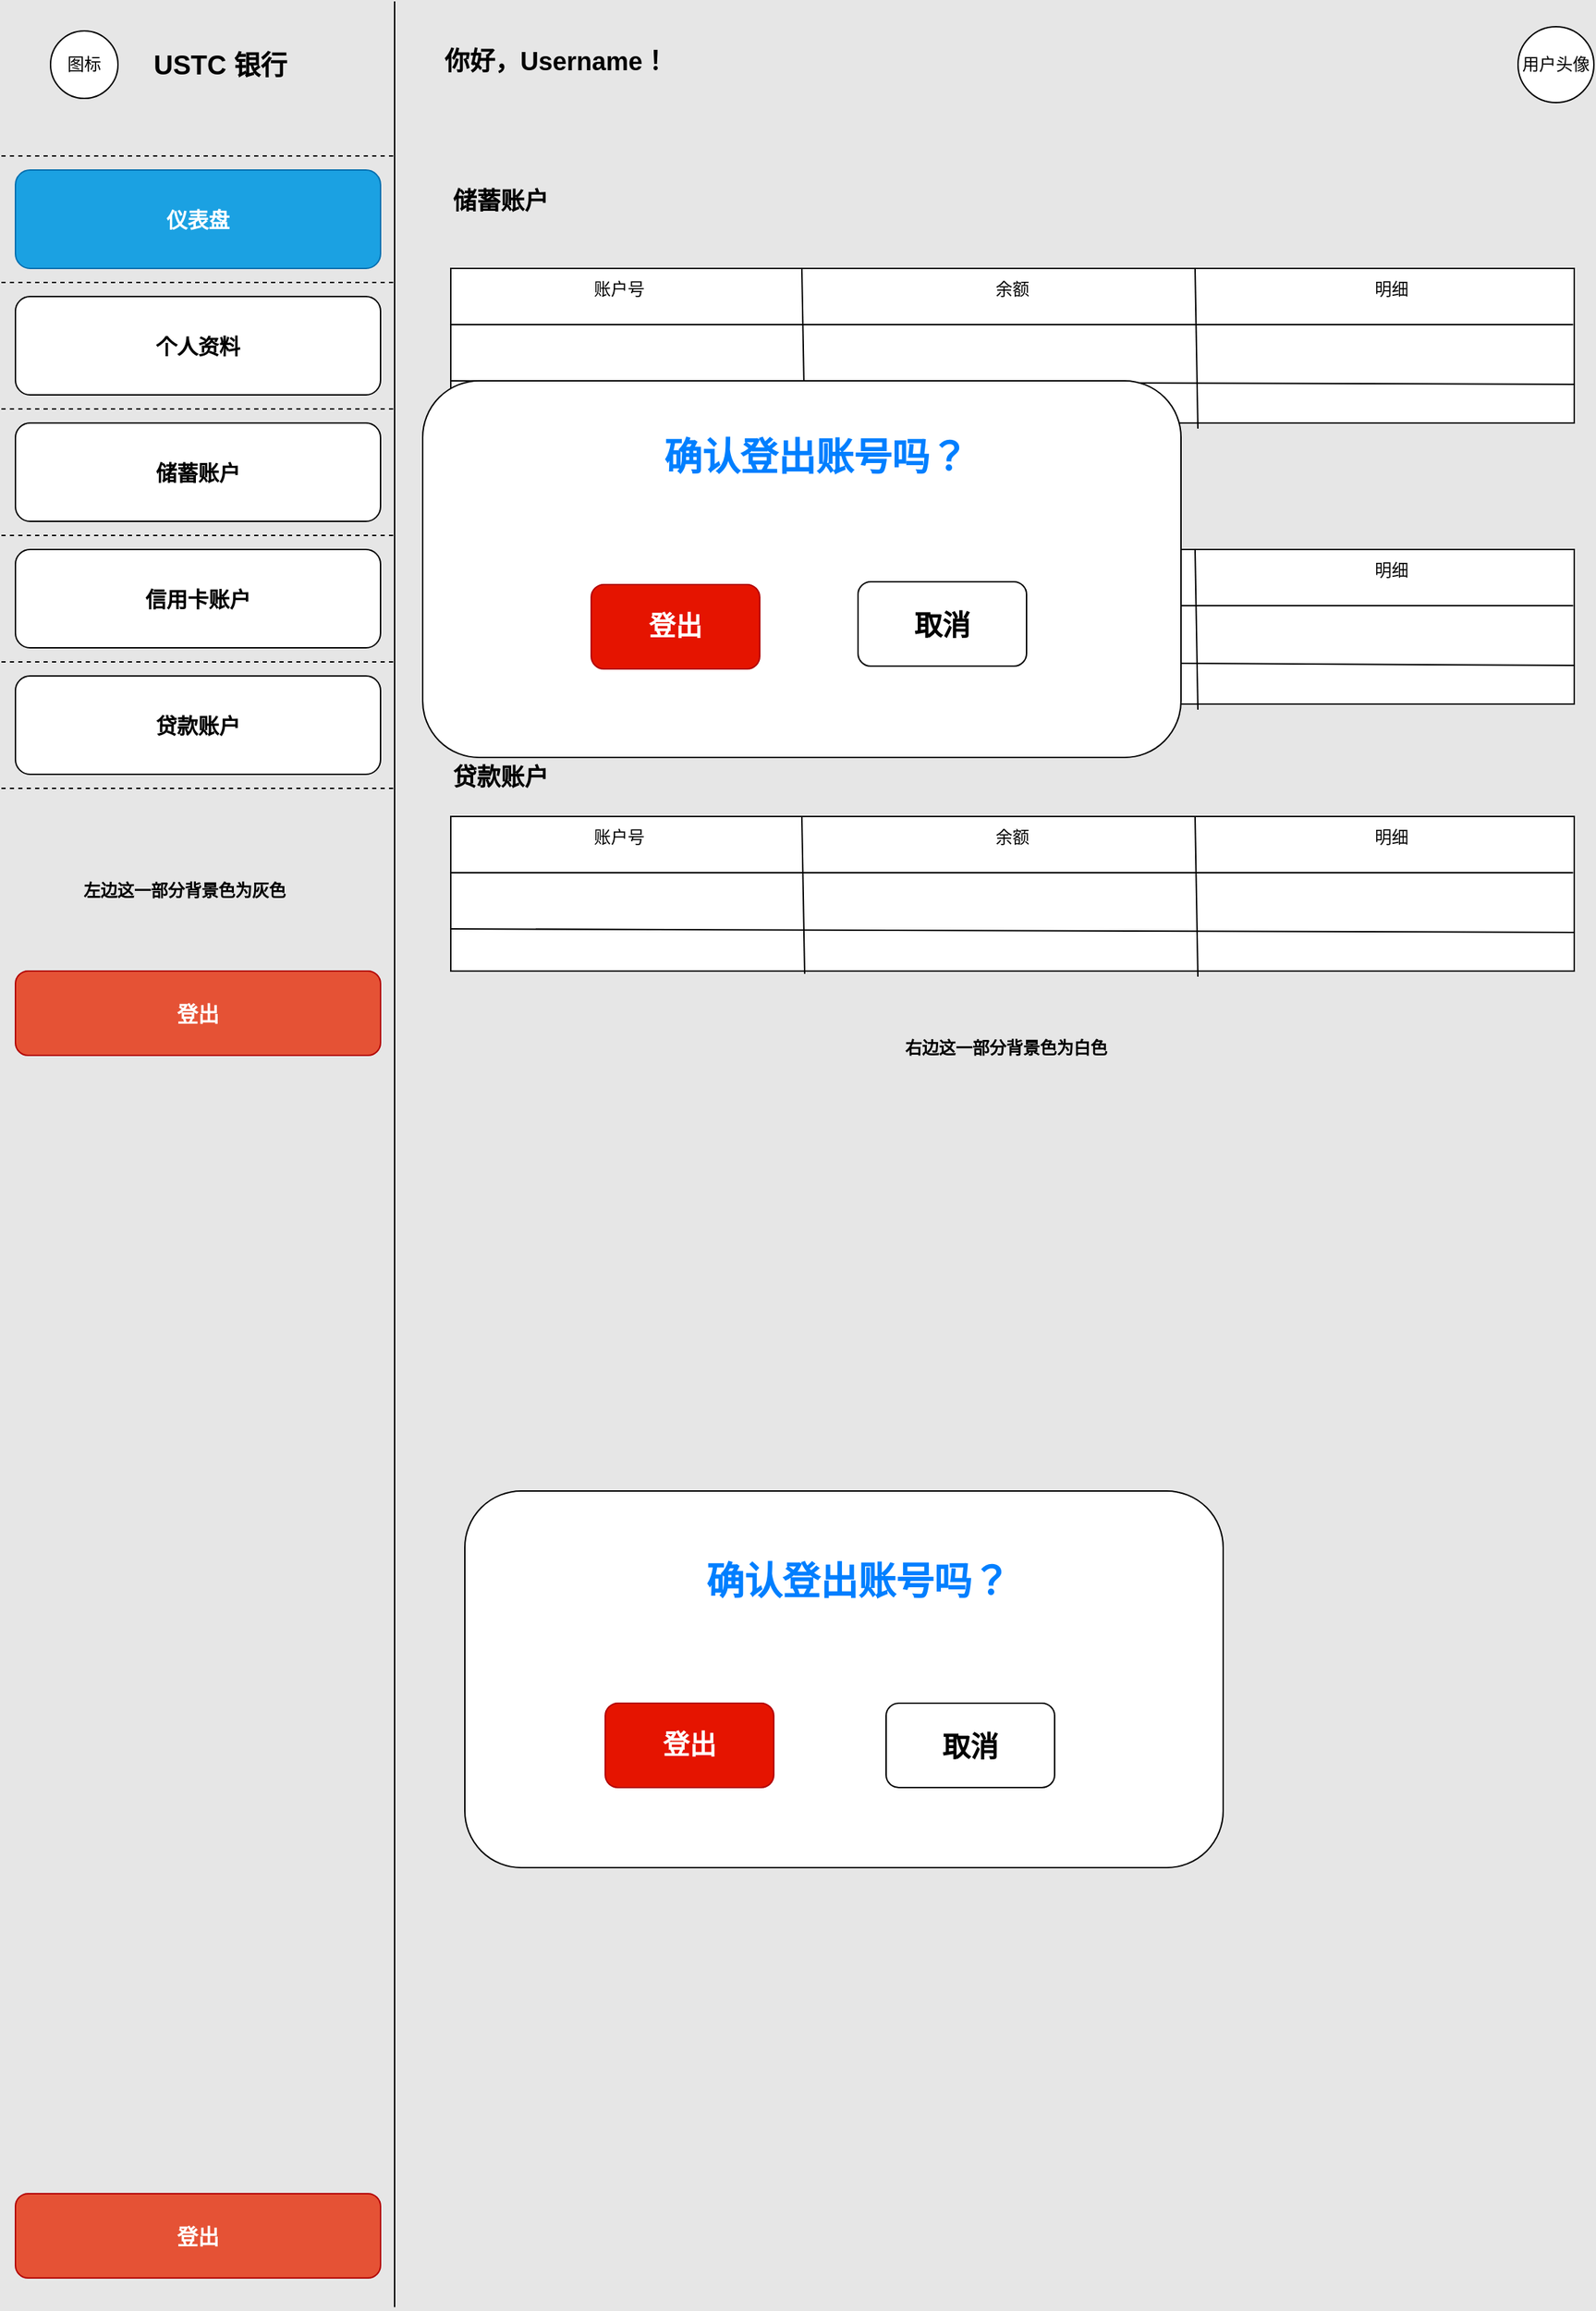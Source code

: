 <mxfile version="21.2.8" type="device">
  <diagram name="第 1 页" id="4vGoqL806USBXNcvkwfP">
    <mxGraphModel dx="1436" dy="968" grid="1" gridSize="10" guides="1" tooltips="1" connect="1" arrows="1" fold="1" page="1" pageScale="1" pageWidth="1169" pageHeight="827" background="#E6E6E6" math="0" shadow="0">
      <root>
        <mxCell id="0" />
        <mxCell id="1" parent="0" />
        <mxCell id="o5Z0VYPzJjEHvDfd18LR-1" value="" style="endArrow=none;html=1;rounded=0;" edge="1" parent="1">
          <mxGeometry width="50" height="50" relative="1" as="geometry">
            <mxPoint x="280" y="1640.784" as="sourcePoint" />
            <mxPoint x="280" as="targetPoint" />
          </mxGeometry>
        </mxCell>
        <mxCell id="o5Z0VYPzJjEHvDfd18LR-2" value="" style="endArrow=none;html=1;rounded=0;dashed=1;" edge="1" parent="1">
          <mxGeometry width="50" height="50" relative="1" as="geometry">
            <mxPoint y="110" as="sourcePoint" />
            <mxPoint x="280" y="110" as="targetPoint" />
          </mxGeometry>
        </mxCell>
        <mxCell id="o5Z0VYPzJjEHvDfd18LR-3" value="&lt;b style=&quot;&quot;&gt;&lt;font style=&quot;font-size: 19px;&quot;&gt;USTC 银行&lt;/font&gt;&lt;/b&gt;" style="text;html=1;strokeColor=none;fillColor=none;align=center;verticalAlign=middle;whiteSpace=wrap;rounded=0;" vertex="1" parent="1">
          <mxGeometry x="94" y="28" width="124" height="36" as="geometry" />
        </mxCell>
        <mxCell id="o5Z0VYPzJjEHvDfd18LR-4" value="图标" style="ellipse;whiteSpace=wrap;html=1;aspect=fixed;rounded=0;" vertex="1" parent="1">
          <mxGeometry x="35" y="21" width="48" height="48" as="geometry" />
        </mxCell>
        <mxCell id="o5Z0VYPzJjEHvDfd18LR-5" value="" style="endArrow=none;html=1;rounded=0;dashed=1;" edge="1" parent="1">
          <mxGeometry width="50" height="50" relative="1" as="geometry">
            <mxPoint y="200" as="sourcePoint" />
            <mxPoint x="280" y="200" as="targetPoint" />
          </mxGeometry>
        </mxCell>
        <mxCell id="o5Z0VYPzJjEHvDfd18LR-6" value="" style="endArrow=none;html=1;rounded=0;dashed=1;" edge="1" parent="1">
          <mxGeometry width="50" height="50" relative="1" as="geometry">
            <mxPoint y="290" as="sourcePoint" />
            <mxPoint x="280" y="290" as="targetPoint" />
          </mxGeometry>
        </mxCell>
        <mxCell id="o5Z0VYPzJjEHvDfd18LR-7" value="" style="endArrow=none;html=1;rounded=0;dashed=1;" edge="1" parent="1">
          <mxGeometry width="50" height="50" relative="1" as="geometry">
            <mxPoint y="380" as="sourcePoint" />
            <mxPoint x="280" y="380" as="targetPoint" />
          </mxGeometry>
        </mxCell>
        <mxCell id="o5Z0VYPzJjEHvDfd18LR-8" value="" style="endArrow=none;html=1;rounded=0;dashed=1;" edge="1" parent="1">
          <mxGeometry width="50" height="50" relative="1" as="geometry">
            <mxPoint y="470" as="sourcePoint" />
            <mxPoint x="280" y="470" as="targetPoint" />
          </mxGeometry>
        </mxCell>
        <mxCell id="o5Z0VYPzJjEHvDfd18LR-9" value="" style="endArrow=none;html=1;rounded=0;dashed=1;" edge="1" parent="1">
          <mxGeometry width="50" height="50" relative="1" as="geometry">
            <mxPoint y="560" as="sourcePoint" />
            <mxPoint x="280" y="560" as="targetPoint" />
          </mxGeometry>
        </mxCell>
        <mxCell id="o5Z0VYPzJjEHvDfd18LR-10" value="&lt;b&gt;&lt;font style=&quot;font-size: 15px;&quot;&gt;仪表盘&lt;/font&gt;&lt;/b&gt;" style="rounded=1;whiteSpace=wrap;html=1;fillColor=#1ba1e2;fontColor=#ffffff;strokeColor=#006EAF;" vertex="1" parent="1">
          <mxGeometry x="10" y="120" width="260" height="70" as="geometry" />
        </mxCell>
        <mxCell id="o5Z0VYPzJjEHvDfd18LR-11" value="&lt;b&gt;&lt;font style=&quot;font-size: 15px;&quot;&gt;个人资料&lt;/font&gt;&lt;/b&gt;" style="rounded=1;whiteSpace=wrap;html=1;" vertex="1" parent="1">
          <mxGeometry x="10" y="210" width="260" height="70" as="geometry" />
        </mxCell>
        <mxCell id="o5Z0VYPzJjEHvDfd18LR-12" value="&lt;b&gt;&lt;font style=&quot;font-size: 15px;&quot;&gt;储蓄账户&lt;/font&gt;&lt;/b&gt;" style="rounded=1;whiteSpace=wrap;html=1;" vertex="1" parent="1">
          <mxGeometry x="10" y="300" width="260" height="70" as="geometry" />
        </mxCell>
        <mxCell id="o5Z0VYPzJjEHvDfd18LR-13" value="&lt;b&gt;&lt;font style=&quot;font-size: 15px;&quot;&gt;信用卡账户&lt;/font&gt;&lt;/b&gt;" style="rounded=1;whiteSpace=wrap;html=1;" vertex="1" parent="1">
          <mxGeometry x="10" y="390" width="260" height="70" as="geometry" />
        </mxCell>
        <mxCell id="o5Z0VYPzJjEHvDfd18LR-14" value="&lt;b&gt;&lt;font style=&quot;font-size: 15px;&quot;&gt;贷款账户&lt;/font&gt;&lt;/b&gt;" style="rounded=1;whiteSpace=wrap;html=1;" vertex="1" parent="1">
          <mxGeometry x="10" y="480" width="260" height="70" as="geometry" />
        </mxCell>
        <mxCell id="o5Z0VYPzJjEHvDfd18LR-15" value="&lt;b&gt;&lt;font style=&quot;font-size: 15px;&quot;&gt;登出&lt;/font&gt;&lt;/b&gt;" style="rounded=1;whiteSpace=wrap;html=1;fillColor=#E55235;strokeColor=#B20000;fontColor=#ffffff;" vertex="1" parent="1">
          <mxGeometry x="10" y="690" width="260" height="60" as="geometry" />
        </mxCell>
        <mxCell id="o5Z0VYPzJjEHvDfd18LR-16" value="&lt;b&gt;左边这一部分背景色为灰色&lt;/b&gt;" style="text;html=1;align=center;verticalAlign=middle;resizable=0;points=[];autosize=1;strokeColor=none;fillColor=none;" vertex="1" parent="1">
          <mxGeometry x="45" y="618" width="170" height="30" as="geometry" />
        </mxCell>
        <mxCell id="o5Z0VYPzJjEHvDfd18LR-17" value="&lt;b&gt;&lt;font style=&quot;font-size: 18px;&quot;&gt;你好，Username！&lt;/font&gt;&lt;/b&gt;" style="text;html=1;strokeColor=none;fillColor=none;align=center;verticalAlign=middle;whiteSpace=wrap;rounded=0;" vertex="1" parent="1">
          <mxGeometry x="310" y="28" width="170" height="30" as="geometry" />
        </mxCell>
        <mxCell id="o5Z0VYPzJjEHvDfd18LR-18" value="用户头像" style="ellipse;whiteSpace=wrap;html=1;aspect=fixed;" vertex="1" parent="1">
          <mxGeometry x="1080" y="18" width="54" height="54" as="geometry" />
        </mxCell>
        <mxCell id="o5Z0VYPzJjEHvDfd18LR-19" value="&lt;b&gt;右边这一部分背景色为白色&lt;/b&gt;" style="text;html=1;align=center;verticalAlign=middle;resizable=0;points=[];autosize=1;strokeColor=none;fillColor=none;" vertex="1" parent="1">
          <mxGeometry x="630" y="730" width="170" height="30" as="geometry" />
        </mxCell>
        <mxCell id="o5Z0VYPzJjEHvDfd18LR-20" value="&lt;b&gt;&lt;font style=&quot;font-size: 17px;&quot;&gt;储蓄账户&lt;/font&gt;&lt;/b&gt;" style="text;html=1;align=center;verticalAlign=middle;resizable=0;points=[];autosize=1;strokeColor=none;fillColor=none;" vertex="1" parent="1">
          <mxGeometry x="310" y="128" width="90" height="30" as="geometry" />
        </mxCell>
        <mxCell id="o5Z0VYPzJjEHvDfd18LR-21" value="" style="rounded=0;whiteSpace=wrap;html=1;glass=0;" vertex="1" parent="1">
          <mxGeometry x="320" y="190" width="800" height="110" as="geometry" />
        </mxCell>
        <mxCell id="o5Z0VYPzJjEHvDfd18LR-22" value="" style="endArrow=none;html=1;entryX=0.999;entryY=0.364;entryDx=0;entryDy=0;entryPerimeter=0;" edge="1" parent="1" target="o5Z0VYPzJjEHvDfd18LR-21">
          <mxGeometry width="50" height="50" relative="1" as="geometry">
            <mxPoint x="320" y="230" as="sourcePoint" />
            <mxPoint x="370" y="180" as="targetPoint" />
          </mxGeometry>
        </mxCell>
        <mxCell id="o5Z0VYPzJjEHvDfd18LR-23" value="" style="endArrow=none;html=1;entryX=1;entryY=0.75;entryDx=0;entryDy=0;" edge="1" parent="1" target="o5Z0VYPzJjEHvDfd18LR-21">
          <mxGeometry width="50" height="50" relative="1" as="geometry">
            <mxPoint x="320" y="270" as="sourcePoint" />
            <mxPoint x="370" y="220" as="targetPoint" />
          </mxGeometry>
        </mxCell>
        <mxCell id="o5Z0VYPzJjEHvDfd18LR-24" value="" style="endArrow=none;html=1;exitX=0.315;exitY=1.018;exitDx=0;exitDy=0;exitPerimeter=0;" edge="1" parent="1" source="o5Z0VYPzJjEHvDfd18LR-21">
          <mxGeometry width="50" height="50" relative="1" as="geometry">
            <mxPoint x="520" y="240" as="sourcePoint" />
            <mxPoint x="570" y="190" as="targetPoint" />
          </mxGeometry>
        </mxCell>
        <mxCell id="o5Z0VYPzJjEHvDfd18LR-25" value="账户号" style="text;html=1;strokeColor=none;fillColor=none;align=center;verticalAlign=middle;whiteSpace=wrap;rounded=0;" vertex="1" parent="1">
          <mxGeometry x="410" y="190" width="60" height="30" as="geometry" />
        </mxCell>
        <mxCell id="o5Z0VYPzJjEHvDfd18LR-26" value="" style="endArrow=none;html=1;exitX=0.665;exitY=1.036;exitDx=0;exitDy=0;exitPerimeter=0;" edge="1" parent="1" source="o5Z0VYPzJjEHvDfd18LR-21">
          <mxGeometry width="50" height="50" relative="1" as="geometry">
            <mxPoint x="800" y="240" as="sourcePoint" />
            <mxPoint x="850" y="190" as="targetPoint" />
          </mxGeometry>
        </mxCell>
        <mxCell id="o5Z0VYPzJjEHvDfd18LR-27" value="余额" style="text;html=1;strokeColor=none;fillColor=none;align=center;verticalAlign=middle;whiteSpace=wrap;rounded=0;" vertex="1" parent="1">
          <mxGeometry x="690" y="190" width="60" height="30" as="geometry" />
        </mxCell>
        <mxCell id="o5Z0VYPzJjEHvDfd18LR-28" value="明细" style="text;html=1;strokeColor=none;fillColor=none;align=center;verticalAlign=middle;whiteSpace=wrap;rounded=0;" vertex="1" parent="1">
          <mxGeometry x="960" y="190" width="60" height="30" as="geometry" />
        </mxCell>
        <mxCell id="o5Z0VYPzJjEHvDfd18LR-29" value="&lt;b&gt;&lt;font style=&quot;font-size: 17px;&quot;&gt;信用卡账户&lt;/font&gt;&lt;/b&gt;" style="text;html=1;strokeColor=none;fillColor=none;align=center;verticalAlign=middle;whiteSpace=wrap;rounded=0;" vertex="1" parent="1">
          <mxGeometry x="310" y="340" width="100" height="30" as="geometry" />
        </mxCell>
        <mxCell id="o5Z0VYPzJjEHvDfd18LR-30" value="" style="rounded=0;whiteSpace=wrap;html=1;glass=0;" vertex="1" parent="1">
          <mxGeometry x="320" y="390" width="800" height="110" as="geometry" />
        </mxCell>
        <mxCell id="o5Z0VYPzJjEHvDfd18LR-31" value="" style="endArrow=none;html=1;entryX=0.999;entryY=0.364;entryDx=0;entryDy=0;entryPerimeter=0;" edge="1" parent="1" target="o5Z0VYPzJjEHvDfd18LR-30">
          <mxGeometry width="50" height="50" relative="1" as="geometry">
            <mxPoint x="320" y="430" as="sourcePoint" />
            <mxPoint x="370" y="380" as="targetPoint" />
          </mxGeometry>
        </mxCell>
        <mxCell id="o5Z0VYPzJjEHvDfd18LR-32" value="" style="endArrow=none;html=1;entryX=1;entryY=0.75;entryDx=0;entryDy=0;" edge="1" parent="1" target="o5Z0VYPzJjEHvDfd18LR-30">
          <mxGeometry width="50" height="50" relative="1" as="geometry">
            <mxPoint x="320" y="470" as="sourcePoint" />
            <mxPoint x="370" y="420" as="targetPoint" />
            <Array as="points">
              <mxPoint x="650" y="470" />
            </Array>
          </mxGeometry>
        </mxCell>
        <mxCell id="o5Z0VYPzJjEHvDfd18LR-33" value="" style="endArrow=none;html=1;exitX=0.315;exitY=1.018;exitDx=0;exitDy=0;exitPerimeter=0;" edge="1" parent="1" source="o5Z0VYPzJjEHvDfd18LR-30">
          <mxGeometry width="50" height="50" relative="1" as="geometry">
            <mxPoint x="520" y="440" as="sourcePoint" />
            <mxPoint x="570" y="390" as="targetPoint" />
          </mxGeometry>
        </mxCell>
        <mxCell id="o5Z0VYPzJjEHvDfd18LR-34" value="账户号" style="text;html=1;strokeColor=none;fillColor=none;align=center;verticalAlign=middle;whiteSpace=wrap;rounded=0;" vertex="1" parent="1">
          <mxGeometry x="410" y="390" width="60" height="30" as="geometry" />
        </mxCell>
        <mxCell id="o5Z0VYPzJjEHvDfd18LR-35" value="" style="endArrow=none;html=1;exitX=0.665;exitY=1.036;exitDx=0;exitDy=0;exitPerimeter=0;" edge="1" parent="1" source="o5Z0VYPzJjEHvDfd18LR-30">
          <mxGeometry width="50" height="50" relative="1" as="geometry">
            <mxPoint x="800" y="440" as="sourcePoint" />
            <mxPoint x="850" y="390" as="targetPoint" />
          </mxGeometry>
        </mxCell>
        <mxCell id="o5Z0VYPzJjEHvDfd18LR-36" value="余额" style="text;html=1;strokeColor=none;fillColor=none;align=center;verticalAlign=middle;whiteSpace=wrap;rounded=0;" vertex="1" parent="1">
          <mxGeometry x="690" y="390" width="60" height="30" as="geometry" />
        </mxCell>
        <mxCell id="o5Z0VYPzJjEHvDfd18LR-37" value="明细" style="text;html=1;strokeColor=none;fillColor=none;align=center;verticalAlign=middle;whiteSpace=wrap;rounded=0;" vertex="1" parent="1">
          <mxGeometry x="960" y="390" width="60" height="30" as="geometry" />
        </mxCell>
        <mxCell id="o5Z0VYPzJjEHvDfd18LR-38" value="" style="rounded=0;whiteSpace=wrap;html=1;glass=0;" vertex="1" parent="1">
          <mxGeometry x="320" y="580" width="800" height="110" as="geometry" />
        </mxCell>
        <mxCell id="o5Z0VYPzJjEHvDfd18LR-39" value="" style="endArrow=none;html=1;entryX=0.999;entryY=0.364;entryDx=0;entryDy=0;entryPerimeter=0;" edge="1" parent="1" target="o5Z0VYPzJjEHvDfd18LR-38">
          <mxGeometry width="50" height="50" relative="1" as="geometry">
            <mxPoint x="320" y="620" as="sourcePoint" />
            <mxPoint x="370" y="570" as="targetPoint" />
          </mxGeometry>
        </mxCell>
        <mxCell id="o5Z0VYPzJjEHvDfd18LR-40" value="" style="endArrow=none;html=1;entryX=1;entryY=0.75;entryDx=0;entryDy=0;" edge="1" parent="1" target="o5Z0VYPzJjEHvDfd18LR-38">
          <mxGeometry width="50" height="50" relative="1" as="geometry">
            <mxPoint x="320" y="660" as="sourcePoint" />
            <mxPoint x="370" y="610" as="targetPoint" />
          </mxGeometry>
        </mxCell>
        <mxCell id="o5Z0VYPzJjEHvDfd18LR-41" value="" style="endArrow=none;html=1;exitX=0.315;exitY=1.018;exitDx=0;exitDy=0;exitPerimeter=0;" edge="1" parent="1" source="o5Z0VYPzJjEHvDfd18LR-38">
          <mxGeometry width="50" height="50" relative="1" as="geometry">
            <mxPoint x="520" y="630" as="sourcePoint" />
            <mxPoint x="570" y="580" as="targetPoint" />
          </mxGeometry>
        </mxCell>
        <mxCell id="o5Z0VYPzJjEHvDfd18LR-42" value="账户号" style="text;html=1;strokeColor=none;fillColor=none;align=center;verticalAlign=middle;whiteSpace=wrap;rounded=0;" vertex="1" parent="1">
          <mxGeometry x="410" y="580" width="60" height="30" as="geometry" />
        </mxCell>
        <mxCell id="o5Z0VYPzJjEHvDfd18LR-43" value="" style="endArrow=none;html=1;exitX=0.665;exitY=1.036;exitDx=0;exitDy=0;exitPerimeter=0;" edge="1" parent="1" source="o5Z0VYPzJjEHvDfd18LR-38">
          <mxGeometry width="50" height="50" relative="1" as="geometry">
            <mxPoint x="800" y="630" as="sourcePoint" />
            <mxPoint x="850" y="580" as="targetPoint" />
          </mxGeometry>
        </mxCell>
        <mxCell id="o5Z0VYPzJjEHvDfd18LR-44" value="余额" style="text;html=1;strokeColor=none;fillColor=none;align=center;verticalAlign=middle;whiteSpace=wrap;rounded=0;" vertex="1" parent="1">
          <mxGeometry x="690" y="580" width="60" height="30" as="geometry" />
        </mxCell>
        <mxCell id="o5Z0VYPzJjEHvDfd18LR-45" value="明细" style="text;html=1;strokeColor=none;fillColor=none;align=center;verticalAlign=middle;whiteSpace=wrap;rounded=0;" vertex="1" parent="1">
          <mxGeometry x="960" y="580" width="60" height="30" as="geometry" />
        </mxCell>
        <mxCell id="o5Z0VYPzJjEHvDfd18LR-46" value="&lt;b&gt;&lt;font style=&quot;font-size: 17px;&quot;&gt;贷款账户&lt;/font&gt;&lt;/b&gt;" style="text;html=1;align=center;verticalAlign=middle;resizable=0;points=[];autosize=1;strokeColor=none;fillColor=none;" vertex="1" parent="1">
          <mxGeometry x="310" y="538" width="90" height="30" as="geometry" />
        </mxCell>
        <mxCell id="o5Z0VYPzJjEHvDfd18LR-47" value="" style="rounded=1;whiteSpace=wrap;html=1;" vertex="1" parent="1">
          <mxGeometry x="300" y="270" width="540" height="268" as="geometry" />
        </mxCell>
        <mxCell id="o5Z0VYPzJjEHvDfd18LR-48" value="&lt;b&gt;&lt;font color=&quot;#007fff&quot; style=&quot;font-size: 27px;&quot;&gt;确认登出账号吗？&lt;/font&gt;&lt;/b&gt;" style="text;html=1;strokeColor=none;fillColor=none;align=center;verticalAlign=middle;whiteSpace=wrap;rounded=0;" vertex="1" parent="1">
          <mxGeometry x="450" y="310" width="260" height="30" as="geometry" />
        </mxCell>
        <mxCell id="o5Z0VYPzJjEHvDfd18LR-49" value="" style="rounded=1;whiteSpace=wrap;html=1;fillColor=#e51400;fontColor=#ffffff;strokeColor=#B20000;" vertex="1" parent="1">
          <mxGeometry x="420" y="415" width="120" height="60" as="geometry" />
        </mxCell>
        <mxCell id="o5Z0VYPzJjEHvDfd18LR-51" value="&lt;font style=&quot;font-size: 19px;&quot; color=&quot;#ffffff&quot;&gt;&lt;b&gt;登出&lt;/b&gt;&lt;/font&gt;" style="text;html=1;strokeColor=none;fillColor=none;align=center;verticalAlign=middle;whiteSpace=wrap;rounded=0;" vertex="1" parent="1">
          <mxGeometry x="450" y="430" width="60" height="30" as="geometry" />
        </mxCell>
        <mxCell id="o5Z0VYPzJjEHvDfd18LR-52" value="" style="rounded=1;whiteSpace=wrap;html=1;" vertex="1" parent="1">
          <mxGeometry x="610" y="413" width="120" height="60" as="geometry" />
        </mxCell>
        <mxCell id="o5Z0VYPzJjEHvDfd18LR-53" value="&lt;font style=&quot;font-size: 20px;&quot;&gt;&lt;b&gt;取消&lt;/b&gt;&lt;/font&gt;" style="text;html=1;strokeColor=none;fillColor=none;align=center;verticalAlign=middle;whiteSpace=wrap;rounded=0;" vertex="1" parent="1">
          <mxGeometry x="640" y="428" width="60" height="30" as="geometry" />
        </mxCell>
        <mxCell id="o5Z0VYPzJjEHvDfd18LR-55" value="&lt;b&gt;&lt;font style=&quot;font-size: 15px;&quot;&gt;登出&lt;/font&gt;&lt;/b&gt;" style="rounded=1;whiteSpace=wrap;html=1;fillColor=#E55235;strokeColor=#B20000;fontColor=#ffffff;" vertex="1" parent="1">
          <mxGeometry x="10" y="1560" width="260" height="60" as="geometry" />
        </mxCell>
        <mxCell id="o5Z0VYPzJjEHvDfd18LR-56" value="" style="rounded=1;whiteSpace=wrap;html=1;fontStyle=1" vertex="1" parent="1">
          <mxGeometry x="330" y="1060" width="540" height="268" as="geometry" />
        </mxCell>
        <mxCell id="o5Z0VYPzJjEHvDfd18LR-57" value="" style="rounded=1;whiteSpace=wrap;html=1;fillColor=#e51400;fontColor=#ffffff;strokeColor=#B20000;" vertex="1" parent="1">
          <mxGeometry x="430" y="1211" width="120" height="60" as="geometry" />
        </mxCell>
        <mxCell id="o5Z0VYPzJjEHvDfd18LR-58" value="" style="rounded=1;whiteSpace=wrap;html=1;" vertex="1" parent="1">
          <mxGeometry x="630" y="1211" width="120" height="60" as="geometry" />
        </mxCell>
        <mxCell id="o5Z0VYPzJjEHvDfd18LR-59" value="&lt;b&gt;&lt;font color=&quot;#007fff&quot; style=&quot;font-size: 27px;&quot;&gt;确认登出账号吗？&lt;/font&gt;&lt;/b&gt;" style="text;html=1;strokeColor=none;fillColor=none;align=center;verticalAlign=middle;whiteSpace=wrap;rounded=0;" vertex="1" parent="1">
          <mxGeometry x="480" y="1110" width="260" height="30" as="geometry" />
        </mxCell>
        <mxCell id="o5Z0VYPzJjEHvDfd18LR-60" value="&lt;font style=&quot;font-size: 19px;&quot; color=&quot;#ffffff&quot;&gt;&lt;b&gt;登出&lt;/b&gt;&lt;/font&gt;" style="text;html=1;strokeColor=none;fillColor=none;align=center;verticalAlign=middle;whiteSpace=wrap;rounded=0;" vertex="1" parent="1">
          <mxGeometry x="460" y="1226" width="60" height="30" as="geometry" />
        </mxCell>
        <mxCell id="o5Z0VYPzJjEHvDfd18LR-61" value="&lt;font style=&quot;font-size: 20px;&quot;&gt;&lt;b&gt;取消&lt;/b&gt;&lt;/font&gt;" style="text;html=1;strokeColor=none;fillColor=none;align=center;verticalAlign=middle;whiteSpace=wrap;rounded=0;" vertex="1" parent="1">
          <mxGeometry x="660" y="1226" width="60" height="30" as="geometry" />
        </mxCell>
      </root>
    </mxGraphModel>
  </diagram>
</mxfile>
